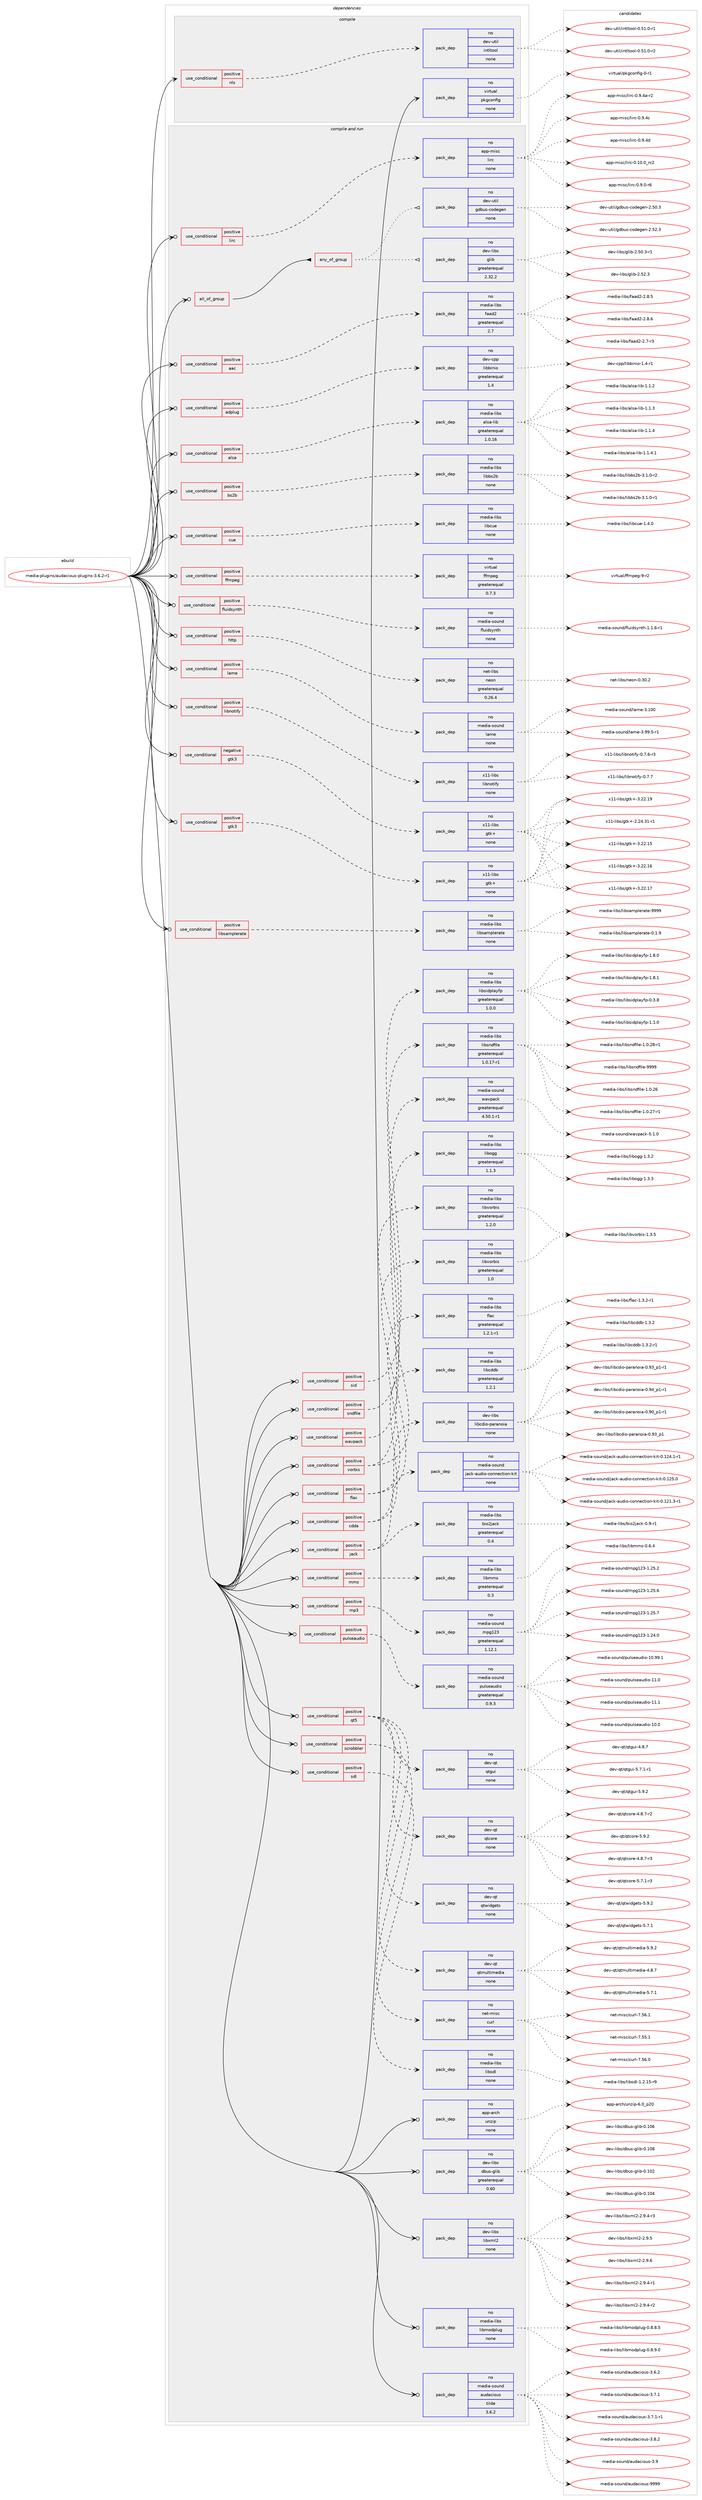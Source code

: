digraph prolog {

# *************
# Graph options
# *************

newrank=true;
concentrate=true;
compound=true;
graph [rankdir=LR,fontname=Helvetica,fontsize=10,ranksep=1.5];#, ranksep=2.5, nodesep=0.2];
edge  [arrowhead=vee];
node  [fontname=Helvetica,fontsize=10];

# **********
# The ebuild
# **********

subgraph cluster_leftcol {
color=gray;
rank=same;
label=<<i>ebuild</i>>;
id [label="media-plugins/audacious-plugins-3.6.2-r1", color=red, width=4, href="../media-plugins/audacious-plugins-3.6.2-r1.svg"];
}

# ****************
# The dependencies
# ****************

subgraph cluster_midcol {
color=gray;
label=<<i>dependencies</i>>;
subgraph cluster_compile {
fillcolor="#eeeeee";
style=filled;
label=<<i>compile</i>>;
subgraph cond91884 {
dependency371705 [label=<<TABLE BORDER="0" CELLBORDER="1" CELLSPACING="0" CELLPADDING="4"><TR><TD ROWSPAN="3" CELLPADDING="10">use_conditional</TD></TR><TR><TD>positive</TD></TR><TR><TD>nls</TD></TR></TABLE>>, shape=none, color=red];
subgraph pack273862 {
dependency371706 [label=<<TABLE BORDER="0" CELLBORDER="1" CELLSPACING="0" CELLPADDING="4" WIDTH="220"><TR><TD ROWSPAN="6" CELLPADDING="30">pack_dep</TD></TR><TR><TD WIDTH="110">no</TD></TR><TR><TD>dev-util</TD></TR><TR><TD>intltool</TD></TR><TR><TD>none</TD></TR><TR><TD></TD></TR></TABLE>>, shape=none, color=blue];
}
dependency371705:e -> dependency371706:w [weight=20,style="dashed",arrowhead="vee"];
}
id:e -> dependency371705:w [weight=20,style="solid",arrowhead="vee"];
subgraph pack273863 {
dependency371707 [label=<<TABLE BORDER="0" CELLBORDER="1" CELLSPACING="0" CELLPADDING="4" WIDTH="220"><TR><TD ROWSPAN="6" CELLPADDING="30">pack_dep</TD></TR><TR><TD WIDTH="110">no</TD></TR><TR><TD>virtual</TD></TR><TR><TD>pkgconfig</TD></TR><TR><TD>none</TD></TR><TR><TD></TD></TR></TABLE>>, shape=none, color=blue];
}
id:e -> dependency371707:w [weight=20,style="solid",arrowhead="vee"];
}
subgraph cluster_compileandrun {
fillcolor="#eeeeee";
style=filled;
label=<<i>compile and run</i>>;
subgraph all151 {
dependency371708 [label=<<TABLE BORDER="0" CELLBORDER="1" CELLSPACING="0" CELLPADDING="4"><TR><TD CELLPADDING="10">all_of_group</TD></TR></TABLE>>, shape=none, color=red];subgraph any5811 {
dependency371709 [label=<<TABLE BORDER="0" CELLBORDER="1" CELLSPACING="0" CELLPADDING="4"><TR><TD CELLPADDING="10">any_of_group</TD></TR></TABLE>>, shape=none, color=red];subgraph pack273864 {
dependency371710 [label=<<TABLE BORDER="0" CELLBORDER="1" CELLSPACING="0" CELLPADDING="4" WIDTH="220"><TR><TD ROWSPAN="6" CELLPADDING="30">pack_dep</TD></TR><TR><TD WIDTH="110">no</TD></TR><TR><TD>dev-libs</TD></TR><TR><TD>glib</TD></TR><TR><TD>greaterequal</TD></TR><TR><TD>2.32.2</TD></TR></TABLE>>, shape=none, color=blue];
}
dependency371709:e -> dependency371710:w [weight=20,style="dotted",arrowhead="oinv"];
subgraph pack273865 {
dependency371711 [label=<<TABLE BORDER="0" CELLBORDER="1" CELLSPACING="0" CELLPADDING="4" WIDTH="220"><TR><TD ROWSPAN="6" CELLPADDING="30">pack_dep</TD></TR><TR><TD WIDTH="110">no</TD></TR><TR><TD>dev-util</TD></TR><TR><TD>gdbus-codegen</TD></TR><TR><TD>none</TD></TR><TR><TD></TD></TR></TABLE>>, shape=none, color=blue];
}
dependency371709:e -> dependency371711:w [weight=20,style="dotted",arrowhead="oinv"];
}
dependency371708:e -> dependency371709:w [weight=20,style="solid",arrowhead="inv"];
}
id:e -> dependency371708:w [weight=20,style="solid",arrowhead="odotvee"];
subgraph cond91885 {
dependency371712 [label=<<TABLE BORDER="0" CELLBORDER="1" CELLSPACING="0" CELLPADDING="4"><TR><TD ROWSPAN="3" CELLPADDING="10">use_conditional</TD></TR><TR><TD>negative</TD></TR><TR><TD>gtk3</TD></TR></TABLE>>, shape=none, color=red];
subgraph pack273866 {
dependency371713 [label=<<TABLE BORDER="0" CELLBORDER="1" CELLSPACING="0" CELLPADDING="4" WIDTH="220"><TR><TD ROWSPAN="6" CELLPADDING="30">pack_dep</TD></TR><TR><TD WIDTH="110">no</TD></TR><TR><TD>x11-libs</TD></TR><TR><TD>gtk+</TD></TR><TR><TD>none</TD></TR><TR><TD></TD></TR></TABLE>>, shape=none, color=blue];
}
dependency371712:e -> dependency371713:w [weight=20,style="dashed",arrowhead="vee"];
}
id:e -> dependency371712:w [weight=20,style="solid",arrowhead="odotvee"];
subgraph cond91886 {
dependency371714 [label=<<TABLE BORDER="0" CELLBORDER="1" CELLSPACING="0" CELLPADDING="4"><TR><TD ROWSPAN="3" CELLPADDING="10">use_conditional</TD></TR><TR><TD>positive</TD></TR><TR><TD>aac</TD></TR></TABLE>>, shape=none, color=red];
subgraph pack273867 {
dependency371715 [label=<<TABLE BORDER="0" CELLBORDER="1" CELLSPACING="0" CELLPADDING="4" WIDTH="220"><TR><TD ROWSPAN="6" CELLPADDING="30">pack_dep</TD></TR><TR><TD WIDTH="110">no</TD></TR><TR><TD>media-libs</TD></TR><TR><TD>faad2</TD></TR><TR><TD>greaterequal</TD></TR><TR><TD>2.7</TD></TR></TABLE>>, shape=none, color=blue];
}
dependency371714:e -> dependency371715:w [weight=20,style="dashed",arrowhead="vee"];
}
id:e -> dependency371714:w [weight=20,style="solid",arrowhead="odotvee"];
subgraph cond91887 {
dependency371716 [label=<<TABLE BORDER="0" CELLBORDER="1" CELLSPACING="0" CELLPADDING="4"><TR><TD ROWSPAN="3" CELLPADDING="10">use_conditional</TD></TR><TR><TD>positive</TD></TR><TR><TD>adplug</TD></TR></TABLE>>, shape=none, color=red];
subgraph pack273868 {
dependency371717 [label=<<TABLE BORDER="0" CELLBORDER="1" CELLSPACING="0" CELLPADDING="4" WIDTH="220"><TR><TD ROWSPAN="6" CELLPADDING="30">pack_dep</TD></TR><TR><TD WIDTH="110">no</TD></TR><TR><TD>dev-cpp</TD></TR><TR><TD>libbinio</TD></TR><TR><TD>greaterequal</TD></TR><TR><TD>1.4</TD></TR></TABLE>>, shape=none, color=blue];
}
dependency371716:e -> dependency371717:w [weight=20,style="dashed",arrowhead="vee"];
}
id:e -> dependency371716:w [weight=20,style="solid",arrowhead="odotvee"];
subgraph cond91888 {
dependency371718 [label=<<TABLE BORDER="0" CELLBORDER="1" CELLSPACING="0" CELLPADDING="4"><TR><TD ROWSPAN="3" CELLPADDING="10">use_conditional</TD></TR><TR><TD>positive</TD></TR><TR><TD>alsa</TD></TR></TABLE>>, shape=none, color=red];
subgraph pack273869 {
dependency371719 [label=<<TABLE BORDER="0" CELLBORDER="1" CELLSPACING="0" CELLPADDING="4" WIDTH="220"><TR><TD ROWSPAN="6" CELLPADDING="30">pack_dep</TD></TR><TR><TD WIDTH="110">no</TD></TR><TR><TD>media-libs</TD></TR><TR><TD>alsa-lib</TD></TR><TR><TD>greaterequal</TD></TR><TR><TD>1.0.16</TD></TR></TABLE>>, shape=none, color=blue];
}
dependency371718:e -> dependency371719:w [weight=20,style="dashed",arrowhead="vee"];
}
id:e -> dependency371718:w [weight=20,style="solid",arrowhead="odotvee"];
subgraph cond91889 {
dependency371720 [label=<<TABLE BORDER="0" CELLBORDER="1" CELLSPACING="0" CELLPADDING="4"><TR><TD ROWSPAN="3" CELLPADDING="10">use_conditional</TD></TR><TR><TD>positive</TD></TR><TR><TD>bs2b</TD></TR></TABLE>>, shape=none, color=red];
subgraph pack273870 {
dependency371721 [label=<<TABLE BORDER="0" CELLBORDER="1" CELLSPACING="0" CELLPADDING="4" WIDTH="220"><TR><TD ROWSPAN="6" CELLPADDING="30">pack_dep</TD></TR><TR><TD WIDTH="110">no</TD></TR><TR><TD>media-libs</TD></TR><TR><TD>libbs2b</TD></TR><TR><TD>none</TD></TR><TR><TD></TD></TR></TABLE>>, shape=none, color=blue];
}
dependency371720:e -> dependency371721:w [weight=20,style="dashed",arrowhead="vee"];
}
id:e -> dependency371720:w [weight=20,style="solid",arrowhead="odotvee"];
subgraph cond91890 {
dependency371722 [label=<<TABLE BORDER="0" CELLBORDER="1" CELLSPACING="0" CELLPADDING="4"><TR><TD ROWSPAN="3" CELLPADDING="10">use_conditional</TD></TR><TR><TD>positive</TD></TR><TR><TD>cdda</TD></TR></TABLE>>, shape=none, color=red];
subgraph pack273871 {
dependency371723 [label=<<TABLE BORDER="0" CELLBORDER="1" CELLSPACING="0" CELLPADDING="4" WIDTH="220"><TR><TD ROWSPAN="6" CELLPADDING="30">pack_dep</TD></TR><TR><TD WIDTH="110">no</TD></TR><TR><TD>media-libs</TD></TR><TR><TD>libcddb</TD></TR><TR><TD>greaterequal</TD></TR><TR><TD>1.2.1</TD></TR></TABLE>>, shape=none, color=blue];
}
dependency371722:e -> dependency371723:w [weight=20,style="dashed",arrowhead="vee"];
subgraph pack273872 {
dependency371724 [label=<<TABLE BORDER="0" CELLBORDER="1" CELLSPACING="0" CELLPADDING="4" WIDTH="220"><TR><TD ROWSPAN="6" CELLPADDING="30">pack_dep</TD></TR><TR><TD WIDTH="110">no</TD></TR><TR><TD>dev-libs</TD></TR><TR><TD>libcdio-paranoia</TD></TR><TR><TD>none</TD></TR><TR><TD></TD></TR></TABLE>>, shape=none, color=blue];
}
dependency371722:e -> dependency371724:w [weight=20,style="dashed",arrowhead="vee"];
}
id:e -> dependency371722:w [weight=20,style="solid",arrowhead="odotvee"];
subgraph cond91891 {
dependency371725 [label=<<TABLE BORDER="0" CELLBORDER="1" CELLSPACING="0" CELLPADDING="4"><TR><TD ROWSPAN="3" CELLPADDING="10">use_conditional</TD></TR><TR><TD>positive</TD></TR><TR><TD>cue</TD></TR></TABLE>>, shape=none, color=red];
subgraph pack273873 {
dependency371726 [label=<<TABLE BORDER="0" CELLBORDER="1" CELLSPACING="0" CELLPADDING="4" WIDTH="220"><TR><TD ROWSPAN="6" CELLPADDING="30">pack_dep</TD></TR><TR><TD WIDTH="110">no</TD></TR><TR><TD>media-libs</TD></TR><TR><TD>libcue</TD></TR><TR><TD>none</TD></TR><TR><TD></TD></TR></TABLE>>, shape=none, color=blue];
}
dependency371725:e -> dependency371726:w [weight=20,style="dashed",arrowhead="vee"];
}
id:e -> dependency371725:w [weight=20,style="solid",arrowhead="odotvee"];
subgraph cond91892 {
dependency371727 [label=<<TABLE BORDER="0" CELLBORDER="1" CELLSPACING="0" CELLPADDING="4"><TR><TD ROWSPAN="3" CELLPADDING="10">use_conditional</TD></TR><TR><TD>positive</TD></TR><TR><TD>ffmpeg</TD></TR></TABLE>>, shape=none, color=red];
subgraph pack273874 {
dependency371728 [label=<<TABLE BORDER="0" CELLBORDER="1" CELLSPACING="0" CELLPADDING="4" WIDTH="220"><TR><TD ROWSPAN="6" CELLPADDING="30">pack_dep</TD></TR><TR><TD WIDTH="110">no</TD></TR><TR><TD>virtual</TD></TR><TR><TD>ffmpeg</TD></TR><TR><TD>greaterequal</TD></TR><TR><TD>0.7.3</TD></TR></TABLE>>, shape=none, color=blue];
}
dependency371727:e -> dependency371728:w [weight=20,style="dashed",arrowhead="vee"];
}
id:e -> dependency371727:w [weight=20,style="solid",arrowhead="odotvee"];
subgraph cond91893 {
dependency371729 [label=<<TABLE BORDER="0" CELLBORDER="1" CELLSPACING="0" CELLPADDING="4"><TR><TD ROWSPAN="3" CELLPADDING="10">use_conditional</TD></TR><TR><TD>positive</TD></TR><TR><TD>flac</TD></TR></TABLE>>, shape=none, color=red];
subgraph pack273875 {
dependency371730 [label=<<TABLE BORDER="0" CELLBORDER="1" CELLSPACING="0" CELLPADDING="4" WIDTH="220"><TR><TD ROWSPAN="6" CELLPADDING="30">pack_dep</TD></TR><TR><TD WIDTH="110">no</TD></TR><TR><TD>media-libs</TD></TR><TR><TD>libvorbis</TD></TR><TR><TD>greaterequal</TD></TR><TR><TD>1.0</TD></TR></TABLE>>, shape=none, color=blue];
}
dependency371729:e -> dependency371730:w [weight=20,style="dashed",arrowhead="vee"];
subgraph pack273876 {
dependency371731 [label=<<TABLE BORDER="0" CELLBORDER="1" CELLSPACING="0" CELLPADDING="4" WIDTH="220"><TR><TD ROWSPAN="6" CELLPADDING="30">pack_dep</TD></TR><TR><TD WIDTH="110">no</TD></TR><TR><TD>media-libs</TD></TR><TR><TD>flac</TD></TR><TR><TD>greaterequal</TD></TR><TR><TD>1.2.1-r1</TD></TR></TABLE>>, shape=none, color=blue];
}
dependency371729:e -> dependency371731:w [weight=20,style="dashed",arrowhead="vee"];
}
id:e -> dependency371729:w [weight=20,style="solid",arrowhead="odotvee"];
subgraph cond91894 {
dependency371732 [label=<<TABLE BORDER="0" CELLBORDER="1" CELLSPACING="0" CELLPADDING="4"><TR><TD ROWSPAN="3" CELLPADDING="10">use_conditional</TD></TR><TR><TD>positive</TD></TR><TR><TD>fluidsynth</TD></TR></TABLE>>, shape=none, color=red];
subgraph pack273877 {
dependency371733 [label=<<TABLE BORDER="0" CELLBORDER="1" CELLSPACING="0" CELLPADDING="4" WIDTH="220"><TR><TD ROWSPAN="6" CELLPADDING="30">pack_dep</TD></TR><TR><TD WIDTH="110">no</TD></TR><TR><TD>media-sound</TD></TR><TR><TD>fluidsynth</TD></TR><TR><TD>none</TD></TR><TR><TD></TD></TR></TABLE>>, shape=none, color=blue];
}
dependency371732:e -> dependency371733:w [weight=20,style="dashed",arrowhead="vee"];
}
id:e -> dependency371732:w [weight=20,style="solid",arrowhead="odotvee"];
subgraph cond91895 {
dependency371734 [label=<<TABLE BORDER="0" CELLBORDER="1" CELLSPACING="0" CELLPADDING="4"><TR><TD ROWSPAN="3" CELLPADDING="10">use_conditional</TD></TR><TR><TD>positive</TD></TR><TR><TD>gtk3</TD></TR></TABLE>>, shape=none, color=red];
subgraph pack273878 {
dependency371735 [label=<<TABLE BORDER="0" CELLBORDER="1" CELLSPACING="0" CELLPADDING="4" WIDTH="220"><TR><TD ROWSPAN="6" CELLPADDING="30">pack_dep</TD></TR><TR><TD WIDTH="110">no</TD></TR><TR><TD>x11-libs</TD></TR><TR><TD>gtk+</TD></TR><TR><TD>none</TD></TR><TR><TD></TD></TR></TABLE>>, shape=none, color=blue];
}
dependency371734:e -> dependency371735:w [weight=20,style="dashed",arrowhead="vee"];
}
id:e -> dependency371734:w [weight=20,style="solid",arrowhead="odotvee"];
subgraph cond91896 {
dependency371736 [label=<<TABLE BORDER="0" CELLBORDER="1" CELLSPACING="0" CELLPADDING="4"><TR><TD ROWSPAN="3" CELLPADDING="10">use_conditional</TD></TR><TR><TD>positive</TD></TR><TR><TD>http</TD></TR></TABLE>>, shape=none, color=red];
subgraph pack273879 {
dependency371737 [label=<<TABLE BORDER="0" CELLBORDER="1" CELLSPACING="0" CELLPADDING="4" WIDTH="220"><TR><TD ROWSPAN="6" CELLPADDING="30">pack_dep</TD></TR><TR><TD WIDTH="110">no</TD></TR><TR><TD>net-libs</TD></TR><TR><TD>neon</TD></TR><TR><TD>greaterequal</TD></TR><TR><TD>0.26.4</TD></TR></TABLE>>, shape=none, color=blue];
}
dependency371736:e -> dependency371737:w [weight=20,style="dashed",arrowhead="vee"];
}
id:e -> dependency371736:w [weight=20,style="solid",arrowhead="odotvee"];
subgraph cond91897 {
dependency371738 [label=<<TABLE BORDER="0" CELLBORDER="1" CELLSPACING="0" CELLPADDING="4"><TR><TD ROWSPAN="3" CELLPADDING="10">use_conditional</TD></TR><TR><TD>positive</TD></TR><TR><TD>jack</TD></TR></TABLE>>, shape=none, color=red];
subgraph pack273880 {
dependency371739 [label=<<TABLE BORDER="0" CELLBORDER="1" CELLSPACING="0" CELLPADDING="4" WIDTH="220"><TR><TD ROWSPAN="6" CELLPADDING="30">pack_dep</TD></TR><TR><TD WIDTH="110">no</TD></TR><TR><TD>media-libs</TD></TR><TR><TD>bio2jack</TD></TR><TR><TD>greaterequal</TD></TR><TR><TD>0.4</TD></TR></TABLE>>, shape=none, color=blue];
}
dependency371738:e -> dependency371739:w [weight=20,style="dashed",arrowhead="vee"];
subgraph pack273881 {
dependency371740 [label=<<TABLE BORDER="0" CELLBORDER="1" CELLSPACING="0" CELLPADDING="4" WIDTH="220"><TR><TD ROWSPAN="6" CELLPADDING="30">pack_dep</TD></TR><TR><TD WIDTH="110">no</TD></TR><TR><TD>media-sound</TD></TR><TR><TD>jack-audio-connection-kit</TD></TR><TR><TD>none</TD></TR><TR><TD></TD></TR></TABLE>>, shape=none, color=blue];
}
dependency371738:e -> dependency371740:w [weight=20,style="dashed",arrowhead="vee"];
}
id:e -> dependency371738:w [weight=20,style="solid",arrowhead="odotvee"];
subgraph cond91898 {
dependency371741 [label=<<TABLE BORDER="0" CELLBORDER="1" CELLSPACING="0" CELLPADDING="4"><TR><TD ROWSPAN="3" CELLPADDING="10">use_conditional</TD></TR><TR><TD>positive</TD></TR><TR><TD>lame</TD></TR></TABLE>>, shape=none, color=red];
subgraph pack273882 {
dependency371742 [label=<<TABLE BORDER="0" CELLBORDER="1" CELLSPACING="0" CELLPADDING="4" WIDTH="220"><TR><TD ROWSPAN="6" CELLPADDING="30">pack_dep</TD></TR><TR><TD WIDTH="110">no</TD></TR><TR><TD>media-sound</TD></TR><TR><TD>lame</TD></TR><TR><TD>none</TD></TR><TR><TD></TD></TR></TABLE>>, shape=none, color=blue];
}
dependency371741:e -> dependency371742:w [weight=20,style="dashed",arrowhead="vee"];
}
id:e -> dependency371741:w [weight=20,style="solid",arrowhead="odotvee"];
subgraph cond91899 {
dependency371743 [label=<<TABLE BORDER="0" CELLBORDER="1" CELLSPACING="0" CELLPADDING="4"><TR><TD ROWSPAN="3" CELLPADDING="10">use_conditional</TD></TR><TR><TD>positive</TD></TR><TR><TD>libnotify</TD></TR></TABLE>>, shape=none, color=red];
subgraph pack273883 {
dependency371744 [label=<<TABLE BORDER="0" CELLBORDER="1" CELLSPACING="0" CELLPADDING="4" WIDTH="220"><TR><TD ROWSPAN="6" CELLPADDING="30">pack_dep</TD></TR><TR><TD WIDTH="110">no</TD></TR><TR><TD>x11-libs</TD></TR><TR><TD>libnotify</TD></TR><TR><TD>none</TD></TR><TR><TD></TD></TR></TABLE>>, shape=none, color=blue];
}
dependency371743:e -> dependency371744:w [weight=20,style="dashed",arrowhead="vee"];
}
id:e -> dependency371743:w [weight=20,style="solid",arrowhead="odotvee"];
subgraph cond91900 {
dependency371745 [label=<<TABLE BORDER="0" CELLBORDER="1" CELLSPACING="0" CELLPADDING="4"><TR><TD ROWSPAN="3" CELLPADDING="10">use_conditional</TD></TR><TR><TD>positive</TD></TR><TR><TD>libsamplerate</TD></TR></TABLE>>, shape=none, color=red];
subgraph pack273884 {
dependency371746 [label=<<TABLE BORDER="0" CELLBORDER="1" CELLSPACING="0" CELLPADDING="4" WIDTH="220"><TR><TD ROWSPAN="6" CELLPADDING="30">pack_dep</TD></TR><TR><TD WIDTH="110">no</TD></TR><TR><TD>media-libs</TD></TR><TR><TD>libsamplerate</TD></TR><TR><TD>none</TD></TR><TR><TD></TD></TR></TABLE>>, shape=none, color=blue];
}
dependency371745:e -> dependency371746:w [weight=20,style="dashed",arrowhead="vee"];
}
id:e -> dependency371745:w [weight=20,style="solid",arrowhead="odotvee"];
subgraph cond91901 {
dependency371747 [label=<<TABLE BORDER="0" CELLBORDER="1" CELLSPACING="0" CELLPADDING="4"><TR><TD ROWSPAN="3" CELLPADDING="10">use_conditional</TD></TR><TR><TD>positive</TD></TR><TR><TD>lirc</TD></TR></TABLE>>, shape=none, color=red];
subgraph pack273885 {
dependency371748 [label=<<TABLE BORDER="0" CELLBORDER="1" CELLSPACING="0" CELLPADDING="4" WIDTH="220"><TR><TD ROWSPAN="6" CELLPADDING="30">pack_dep</TD></TR><TR><TD WIDTH="110">no</TD></TR><TR><TD>app-misc</TD></TR><TR><TD>lirc</TD></TR><TR><TD>none</TD></TR><TR><TD></TD></TR></TABLE>>, shape=none, color=blue];
}
dependency371747:e -> dependency371748:w [weight=20,style="dashed",arrowhead="vee"];
}
id:e -> dependency371747:w [weight=20,style="solid",arrowhead="odotvee"];
subgraph cond91902 {
dependency371749 [label=<<TABLE BORDER="0" CELLBORDER="1" CELLSPACING="0" CELLPADDING="4"><TR><TD ROWSPAN="3" CELLPADDING="10">use_conditional</TD></TR><TR><TD>positive</TD></TR><TR><TD>mms</TD></TR></TABLE>>, shape=none, color=red];
subgraph pack273886 {
dependency371750 [label=<<TABLE BORDER="0" CELLBORDER="1" CELLSPACING="0" CELLPADDING="4" WIDTH="220"><TR><TD ROWSPAN="6" CELLPADDING="30">pack_dep</TD></TR><TR><TD WIDTH="110">no</TD></TR><TR><TD>media-libs</TD></TR><TR><TD>libmms</TD></TR><TR><TD>greaterequal</TD></TR><TR><TD>0.3</TD></TR></TABLE>>, shape=none, color=blue];
}
dependency371749:e -> dependency371750:w [weight=20,style="dashed",arrowhead="vee"];
}
id:e -> dependency371749:w [weight=20,style="solid",arrowhead="odotvee"];
subgraph cond91903 {
dependency371751 [label=<<TABLE BORDER="0" CELLBORDER="1" CELLSPACING="0" CELLPADDING="4"><TR><TD ROWSPAN="3" CELLPADDING="10">use_conditional</TD></TR><TR><TD>positive</TD></TR><TR><TD>mp3</TD></TR></TABLE>>, shape=none, color=red];
subgraph pack273887 {
dependency371752 [label=<<TABLE BORDER="0" CELLBORDER="1" CELLSPACING="0" CELLPADDING="4" WIDTH="220"><TR><TD ROWSPAN="6" CELLPADDING="30">pack_dep</TD></TR><TR><TD WIDTH="110">no</TD></TR><TR><TD>media-sound</TD></TR><TR><TD>mpg123</TD></TR><TR><TD>greaterequal</TD></TR><TR><TD>1.12.1</TD></TR></TABLE>>, shape=none, color=blue];
}
dependency371751:e -> dependency371752:w [weight=20,style="dashed",arrowhead="vee"];
}
id:e -> dependency371751:w [weight=20,style="solid",arrowhead="odotvee"];
subgraph cond91904 {
dependency371753 [label=<<TABLE BORDER="0" CELLBORDER="1" CELLSPACING="0" CELLPADDING="4"><TR><TD ROWSPAN="3" CELLPADDING="10">use_conditional</TD></TR><TR><TD>positive</TD></TR><TR><TD>pulseaudio</TD></TR></TABLE>>, shape=none, color=red];
subgraph pack273888 {
dependency371754 [label=<<TABLE BORDER="0" CELLBORDER="1" CELLSPACING="0" CELLPADDING="4" WIDTH="220"><TR><TD ROWSPAN="6" CELLPADDING="30">pack_dep</TD></TR><TR><TD WIDTH="110">no</TD></TR><TR><TD>media-sound</TD></TR><TR><TD>pulseaudio</TD></TR><TR><TD>greaterequal</TD></TR><TR><TD>0.9.3</TD></TR></TABLE>>, shape=none, color=blue];
}
dependency371753:e -> dependency371754:w [weight=20,style="dashed",arrowhead="vee"];
}
id:e -> dependency371753:w [weight=20,style="solid",arrowhead="odotvee"];
subgraph cond91905 {
dependency371755 [label=<<TABLE BORDER="0" CELLBORDER="1" CELLSPACING="0" CELLPADDING="4"><TR><TD ROWSPAN="3" CELLPADDING="10">use_conditional</TD></TR><TR><TD>positive</TD></TR><TR><TD>qt5</TD></TR></TABLE>>, shape=none, color=red];
subgraph pack273889 {
dependency371756 [label=<<TABLE BORDER="0" CELLBORDER="1" CELLSPACING="0" CELLPADDING="4" WIDTH="220"><TR><TD ROWSPAN="6" CELLPADDING="30">pack_dep</TD></TR><TR><TD WIDTH="110">no</TD></TR><TR><TD>dev-qt</TD></TR><TR><TD>qtcore</TD></TR><TR><TD>none</TD></TR><TR><TD></TD></TR></TABLE>>, shape=none, color=blue];
}
dependency371755:e -> dependency371756:w [weight=20,style="dashed",arrowhead="vee"];
subgraph pack273890 {
dependency371757 [label=<<TABLE BORDER="0" CELLBORDER="1" CELLSPACING="0" CELLPADDING="4" WIDTH="220"><TR><TD ROWSPAN="6" CELLPADDING="30">pack_dep</TD></TR><TR><TD WIDTH="110">no</TD></TR><TR><TD>dev-qt</TD></TR><TR><TD>qtgui</TD></TR><TR><TD>none</TD></TR><TR><TD></TD></TR></TABLE>>, shape=none, color=blue];
}
dependency371755:e -> dependency371757:w [weight=20,style="dashed",arrowhead="vee"];
subgraph pack273891 {
dependency371758 [label=<<TABLE BORDER="0" CELLBORDER="1" CELLSPACING="0" CELLPADDING="4" WIDTH="220"><TR><TD ROWSPAN="6" CELLPADDING="30">pack_dep</TD></TR><TR><TD WIDTH="110">no</TD></TR><TR><TD>dev-qt</TD></TR><TR><TD>qtmultimedia</TD></TR><TR><TD>none</TD></TR><TR><TD></TD></TR></TABLE>>, shape=none, color=blue];
}
dependency371755:e -> dependency371758:w [weight=20,style="dashed",arrowhead="vee"];
subgraph pack273892 {
dependency371759 [label=<<TABLE BORDER="0" CELLBORDER="1" CELLSPACING="0" CELLPADDING="4" WIDTH="220"><TR><TD ROWSPAN="6" CELLPADDING="30">pack_dep</TD></TR><TR><TD WIDTH="110">no</TD></TR><TR><TD>dev-qt</TD></TR><TR><TD>qtwidgets</TD></TR><TR><TD>none</TD></TR><TR><TD></TD></TR></TABLE>>, shape=none, color=blue];
}
dependency371755:e -> dependency371759:w [weight=20,style="dashed",arrowhead="vee"];
}
id:e -> dependency371755:w [weight=20,style="solid",arrowhead="odotvee"];
subgraph cond91906 {
dependency371760 [label=<<TABLE BORDER="0" CELLBORDER="1" CELLSPACING="0" CELLPADDING="4"><TR><TD ROWSPAN="3" CELLPADDING="10">use_conditional</TD></TR><TR><TD>positive</TD></TR><TR><TD>scrobbler</TD></TR></TABLE>>, shape=none, color=red];
subgraph pack273893 {
dependency371761 [label=<<TABLE BORDER="0" CELLBORDER="1" CELLSPACING="0" CELLPADDING="4" WIDTH="220"><TR><TD ROWSPAN="6" CELLPADDING="30">pack_dep</TD></TR><TR><TD WIDTH="110">no</TD></TR><TR><TD>net-misc</TD></TR><TR><TD>curl</TD></TR><TR><TD>none</TD></TR><TR><TD></TD></TR></TABLE>>, shape=none, color=blue];
}
dependency371760:e -> dependency371761:w [weight=20,style="dashed",arrowhead="vee"];
}
id:e -> dependency371760:w [weight=20,style="solid",arrowhead="odotvee"];
subgraph cond91907 {
dependency371762 [label=<<TABLE BORDER="0" CELLBORDER="1" CELLSPACING="0" CELLPADDING="4"><TR><TD ROWSPAN="3" CELLPADDING="10">use_conditional</TD></TR><TR><TD>positive</TD></TR><TR><TD>sdl</TD></TR></TABLE>>, shape=none, color=red];
subgraph pack273894 {
dependency371763 [label=<<TABLE BORDER="0" CELLBORDER="1" CELLSPACING="0" CELLPADDING="4" WIDTH="220"><TR><TD ROWSPAN="6" CELLPADDING="30">pack_dep</TD></TR><TR><TD WIDTH="110">no</TD></TR><TR><TD>media-libs</TD></TR><TR><TD>libsdl</TD></TR><TR><TD>none</TD></TR><TR><TD></TD></TR></TABLE>>, shape=none, color=blue];
}
dependency371762:e -> dependency371763:w [weight=20,style="dashed",arrowhead="vee"];
}
id:e -> dependency371762:w [weight=20,style="solid",arrowhead="odotvee"];
subgraph cond91908 {
dependency371764 [label=<<TABLE BORDER="0" CELLBORDER="1" CELLSPACING="0" CELLPADDING="4"><TR><TD ROWSPAN="3" CELLPADDING="10">use_conditional</TD></TR><TR><TD>positive</TD></TR><TR><TD>sid</TD></TR></TABLE>>, shape=none, color=red];
subgraph pack273895 {
dependency371765 [label=<<TABLE BORDER="0" CELLBORDER="1" CELLSPACING="0" CELLPADDING="4" WIDTH="220"><TR><TD ROWSPAN="6" CELLPADDING="30">pack_dep</TD></TR><TR><TD WIDTH="110">no</TD></TR><TR><TD>media-libs</TD></TR><TR><TD>libsidplayfp</TD></TR><TR><TD>greaterequal</TD></TR><TR><TD>1.0.0</TD></TR></TABLE>>, shape=none, color=blue];
}
dependency371764:e -> dependency371765:w [weight=20,style="dashed",arrowhead="vee"];
}
id:e -> dependency371764:w [weight=20,style="solid",arrowhead="odotvee"];
subgraph cond91909 {
dependency371766 [label=<<TABLE BORDER="0" CELLBORDER="1" CELLSPACING="0" CELLPADDING="4"><TR><TD ROWSPAN="3" CELLPADDING="10">use_conditional</TD></TR><TR><TD>positive</TD></TR><TR><TD>sndfile</TD></TR></TABLE>>, shape=none, color=red];
subgraph pack273896 {
dependency371767 [label=<<TABLE BORDER="0" CELLBORDER="1" CELLSPACING="0" CELLPADDING="4" WIDTH="220"><TR><TD ROWSPAN="6" CELLPADDING="30">pack_dep</TD></TR><TR><TD WIDTH="110">no</TD></TR><TR><TD>media-libs</TD></TR><TR><TD>libsndfile</TD></TR><TR><TD>greaterequal</TD></TR><TR><TD>1.0.17-r1</TD></TR></TABLE>>, shape=none, color=blue];
}
dependency371766:e -> dependency371767:w [weight=20,style="dashed",arrowhead="vee"];
}
id:e -> dependency371766:w [weight=20,style="solid",arrowhead="odotvee"];
subgraph cond91910 {
dependency371768 [label=<<TABLE BORDER="0" CELLBORDER="1" CELLSPACING="0" CELLPADDING="4"><TR><TD ROWSPAN="3" CELLPADDING="10">use_conditional</TD></TR><TR><TD>positive</TD></TR><TR><TD>vorbis</TD></TR></TABLE>>, shape=none, color=red];
subgraph pack273897 {
dependency371769 [label=<<TABLE BORDER="0" CELLBORDER="1" CELLSPACING="0" CELLPADDING="4" WIDTH="220"><TR><TD ROWSPAN="6" CELLPADDING="30">pack_dep</TD></TR><TR><TD WIDTH="110">no</TD></TR><TR><TD>media-libs</TD></TR><TR><TD>libvorbis</TD></TR><TR><TD>greaterequal</TD></TR><TR><TD>1.2.0</TD></TR></TABLE>>, shape=none, color=blue];
}
dependency371768:e -> dependency371769:w [weight=20,style="dashed",arrowhead="vee"];
subgraph pack273898 {
dependency371770 [label=<<TABLE BORDER="0" CELLBORDER="1" CELLSPACING="0" CELLPADDING="4" WIDTH="220"><TR><TD ROWSPAN="6" CELLPADDING="30">pack_dep</TD></TR><TR><TD WIDTH="110">no</TD></TR><TR><TD>media-libs</TD></TR><TR><TD>libogg</TD></TR><TR><TD>greaterequal</TD></TR><TR><TD>1.1.3</TD></TR></TABLE>>, shape=none, color=blue];
}
dependency371768:e -> dependency371770:w [weight=20,style="dashed",arrowhead="vee"];
}
id:e -> dependency371768:w [weight=20,style="solid",arrowhead="odotvee"];
subgraph cond91911 {
dependency371771 [label=<<TABLE BORDER="0" CELLBORDER="1" CELLSPACING="0" CELLPADDING="4"><TR><TD ROWSPAN="3" CELLPADDING="10">use_conditional</TD></TR><TR><TD>positive</TD></TR><TR><TD>wavpack</TD></TR></TABLE>>, shape=none, color=red];
subgraph pack273899 {
dependency371772 [label=<<TABLE BORDER="0" CELLBORDER="1" CELLSPACING="0" CELLPADDING="4" WIDTH="220"><TR><TD ROWSPAN="6" CELLPADDING="30">pack_dep</TD></TR><TR><TD WIDTH="110">no</TD></TR><TR><TD>media-sound</TD></TR><TR><TD>wavpack</TD></TR><TR><TD>greaterequal</TD></TR><TR><TD>4.50.1-r1</TD></TR></TABLE>>, shape=none, color=blue];
}
dependency371771:e -> dependency371772:w [weight=20,style="dashed",arrowhead="vee"];
}
id:e -> dependency371771:w [weight=20,style="solid",arrowhead="odotvee"];
subgraph pack273900 {
dependency371773 [label=<<TABLE BORDER="0" CELLBORDER="1" CELLSPACING="0" CELLPADDING="4" WIDTH="220"><TR><TD ROWSPAN="6" CELLPADDING="30">pack_dep</TD></TR><TR><TD WIDTH="110">no</TD></TR><TR><TD>app-arch</TD></TR><TR><TD>unzip</TD></TR><TR><TD>none</TD></TR><TR><TD></TD></TR></TABLE>>, shape=none, color=blue];
}
id:e -> dependency371773:w [weight=20,style="solid",arrowhead="odotvee"];
subgraph pack273901 {
dependency371774 [label=<<TABLE BORDER="0" CELLBORDER="1" CELLSPACING="0" CELLPADDING="4" WIDTH="220"><TR><TD ROWSPAN="6" CELLPADDING="30">pack_dep</TD></TR><TR><TD WIDTH="110">no</TD></TR><TR><TD>dev-libs</TD></TR><TR><TD>dbus-glib</TD></TR><TR><TD>greaterequal</TD></TR><TR><TD>0.60</TD></TR></TABLE>>, shape=none, color=blue];
}
id:e -> dependency371774:w [weight=20,style="solid",arrowhead="odotvee"];
subgraph pack273902 {
dependency371775 [label=<<TABLE BORDER="0" CELLBORDER="1" CELLSPACING="0" CELLPADDING="4" WIDTH="220"><TR><TD ROWSPAN="6" CELLPADDING="30">pack_dep</TD></TR><TR><TD WIDTH="110">no</TD></TR><TR><TD>dev-libs</TD></TR><TR><TD>libxml2</TD></TR><TR><TD>none</TD></TR><TR><TD></TD></TR></TABLE>>, shape=none, color=blue];
}
id:e -> dependency371775:w [weight=20,style="solid",arrowhead="odotvee"];
subgraph pack273903 {
dependency371776 [label=<<TABLE BORDER="0" CELLBORDER="1" CELLSPACING="0" CELLPADDING="4" WIDTH="220"><TR><TD ROWSPAN="6" CELLPADDING="30">pack_dep</TD></TR><TR><TD WIDTH="110">no</TD></TR><TR><TD>media-libs</TD></TR><TR><TD>libmodplug</TD></TR><TR><TD>none</TD></TR><TR><TD></TD></TR></TABLE>>, shape=none, color=blue];
}
id:e -> dependency371776:w [weight=20,style="solid",arrowhead="odotvee"];
subgraph pack273904 {
dependency371777 [label=<<TABLE BORDER="0" CELLBORDER="1" CELLSPACING="0" CELLPADDING="4" WIDTH="220"><TR><TD ROWSPAN="6" CELLPADDING="30">pack_dep</TD></TR><TR><TD WIDTH="110">no</TD></TR><TR><TD>media-sound</TD></TR><TR><TD>audacious</TD></TR><TR><TD>tilde</TD></TR><TR><TD>3.6.2</TD></TR></TABLE>>, shape=none, color=blue];
}
id:e -> dependency371777:w [weight=20,style="solid",arrowhead="odotvee"];
}
subgraph cluster_run {
fillcolor="#eeeeee";
style=filled;
label=<<i>run</i>>;
}
}

# **************
# The candidates
# **************

subgraph cluster_choices {
rank=same;
color=gray;
label=<<i>candidates</i>>;

subgraph choice273862 {
color=black;
nodesep=1;
choice1001011184511711610510847105110116108116111111108454846534946484511449 [label="dev-util/intltool-0.51.0-r1", color=red, width=4,href="../dev-util/intltool-0.51.0-r1.svg"];
choice1001011184511711610510847105110116108116111111108454846534946484511450 [label="dev-util/intltool-0.51.0-r2", color=red, width=4,href="../dev-util/intltool-0.51.0-r2.svg"];
dependency371706:e -> choice1001011184511711610510847105110116108116111111108454846534946484511449:w [style=dotted,weight="100"];
dependency371706:e -> choice1001011184511711610510847105110116108116111111108454846534946484511450:w [style=dotted,weight="100"];
}
subgraph choice273863 {
color=black;
nodesep=1;
choice11810511411611797108471121071039911111010210510345484511449 [label="virtual/pkgconfig-0-r1", color=red, width=4,href="../virtual/pkgconfig-0-r1.svg"];
dependency371707:e -> choice11810511411611797108471121071039911111010210510345484511449:w [style=dotted,weight="100"];
}
subgraph choice273864 {
color=black;
nodesep=1;
choice10010111845108105981154710310810598455046534846514511449 [label="dev-libs/glib-2.50.3-r1", color=red, width=4,href="../dev-libs/glib-2.50.3-r1.svg"];
choice1001011184510810598115471031081059845504653504651 [label="dev-libs/glib-2.52.3", color=red, width=4,href="../dev-libs/glib-2.52.3.svg"];
dependency371710:e -> choice10010111845108105981154710310810598455046534846514511449:w [style=dotted,weight="100"];
dependency371710:e -> choice1001011184510810598115471031081059845504653504651:w [style=dotted,weight="100"];
}
subgraph choice273865 {
color=black;
nodesep=1;
choice100101118451171161051084710310098117115459911110010110310111045504653484651 [label="dev-util/gdbus-codegen-2.50.3", color=red, width=4,href="../dev-util/gdbus-codegen-2.50.3.svg"];
choice100101118451171161051084710310098117115459911110010110310111045504653504651 [label="dev-util/gdbus-codegen-2.52.3", color=red, width=4,href="../dev-util/gdbus-codegen-2.52.3.svg"];
dependency371711:e -> choice100101118451171161051084710310098117115459911110010110310111045504653484651:w [style=dotted,weight="100"];
dependency371711:e -> choice100101118451171161051084710310098117115459911110010110310111045504653504651:w [style=dotted,weight="100"];
}
subgraph choice273866 {
color=black;
nodesep=1;
choice12049494510810598115471031161074345504650524651494511449 [label="x11-libs/gtk+-2.24.31-r1", color=red, width=4,href="../x11-libs/gtk+-2.24.31-r1.svg"];
choice1204949451081059811547103116107434551465050464953 [label="x11-libs/gtk+-3.22.15", color=red, width=4,href="../x11-libs/gtk+-3.22.15.svg"];
choice1204949451081059811547103116107434551465050464954 [label="x11-libs/gtk+-3.22.16", color=red, width=4,href="../x11-libs/gtk+-3.22.16.svg"];
choice1204949451081059811547103116107434551465050464955 [label="x11-libs/gtk+-3.22.17", color=red, width=4,href="../x11-libs/gtk+-3.22.17.svg"];
choice1204949451081059811547103116107434551465050464957 [label="x11-libs/gtk+-3.22.19", color=red, width=4,href="../x11-libs/gtk+-3.22.19.svg"];
dependency371713:e -> choice12049494510810598115471031161074345504650524651494511449:w [style=dotted,weight="100"];
dependency371713:e -> choice1204949451081059811547103116107434551465050464953:w [style=dotted,weight="100"];
dependency371713:e -> choice1204949451081059811547103116107434551465050464954:w [style=dotted,weight="100"];
dependency371713:e -> choice1204949451081059811547103116107434551465050464955:w [style=dotted,weight="100"];
dependency371713:e -> choice1204949451081059811547103116107434551465050464957:w [style=dotted,weight="100"];
}
subgraph choice273867 {
color=black;
nodesep=1;
choice10910110010597451081059811547102979710050455046554511451 [label="media-libs/faad2-2.7-r3", color=red, width=4,href="../media-libs/faad2-2.7-r3.svg"];
choice10910110010597451081059811547102979710050455046564653 [label="media-libs/faad2-2.8.5", color=red, width=4,href="../media-libs/faad2-2.8.5.svg"];
choice10910110010597451081059811547102979710050455046564654 [label="media-libs/faad2-2.8.6", color=red, width=4,href="../media-libs/faad2-2.8.6.svg"];
dependency371715:e -> choice10910110010597451081059811547102979710050455046554511451:w [style=dotted,weight="100"];
dependency371715:e -> choice10910110010597451081059811547102979710050455046564653:w [style=dotted,weight="100"];
dependency371715:e -> choice10910110010597451081059811547102979710050455046564654:w [style=dotted,weight="100"];
}
subgraph choice273868 {
color=black;
nodesep=1;
choice1001011184599112112471081059898105110105111454946524511449 [label="dev-cpp/libbinio-1.4-r1", color=red, width=4,href="../dev-cpp/libbinio-1.4-r1.svg"];
dependency371717:e -> choice1001011184599112112471081059898105110105111454946524511449:w [style=dotted,weight="100"];
}
subgraph choice273869 {
color=black;
nodesep=1;
choice1091011001059745108105981154797108115974510810598454946494650 [label="media-libs/alsa-lib-1.1.2", color=red, width=4,href="../media-libs/alsa-lib-1.1.2.svg"];
choice1091011001059745108105981154797108115974510810598454946494651 [label="media-libs/alsa-lib-1.1.3", color=red, width=4,href="../media-libs/alsa-lib-1.1.3.svg"];
choice1091011001059745108105981154797108115974510810598454946494652 [label="media-libs/alsa-lib-1.1.4", color=red, width=4,href="../media-libs/alsa-lib-1.1.4.svg"];
choice10910110010597451081059811547971081159745108105984549464946524649 [label="media-libs/alsa-lib-1.1.4.1", color=red, width=4,href="../media-libs/alsa-lib-1.1.4.1.svg"];
dependency371719:e -> choice1091011001059745108105981154797108115974510810598454946494650:w [style=dotted,weight="100"];
dependency371719:e -> choice1091011001059745108105981154797108115974510810598454946494651:w [style=dotted,weight="100"];
dependency371719:e -> choice1091011001059745108105981154797108115974510810598454946494652:w [style=dotted,weight="100"];
dependency371719:e -> choice10910110010597451081059811547971081159745108105984549464946524649:w [style=dotted,weight="100"];
}
subgraph choice273870 {
color=black;
nodesep=1;
choice10910110010597451081059811547108105989811550984551464946484511449 [label="media-libs/libbs2b-3.1.0-r1", color=red, width=4,href="../media-libs/libbs2b-3.1.0-r1.svg"];
choice10910110010597451081059811547108105989811550984551464946484511450 [label="media-libs/libbs2b-3.1.0-r2", color=red, width=4,href="../media-libs/libbs2b-3.1.0-r2.svg"];
dependency371721:e -> choice10910110010597451081059811547108105989811550984551464946484511449:w [style=dotted,weight="100"];
dependency371721:e -> choice10910110010597451081059811547108105989811550984551464946484511450:w [style=dotted,weight="100"];
}
subgraph choice273871 {
color=black;
nodesep=1;
choice10910110010597451081059811547108105989910010098454946514650 [label="media-libs/libcddb-1.3.2", color=red, width=4,href="../media-libs/libcddb-1.3.2.svg"];
choice109101100105974510810598115471081059899100100984549465146504511449 [label="media-libs/libcddb-1.3.2-r1", color=red, width=4,href="../media-libs/libcddb-1.3.2-r1.svg"];
dependency371723:e -> choice10910110010597451081059811547108105989910010098454946514650:w [style=dotted,weight="100"];
dependency371723:e -> choice109101100105974510810598115471081059899100100984549465146504511449:w [style=dotted,weight="100"];
}
subgraph choice273872 {
color=black;
nodesep=1;
choice100101118451081059811547108105989910010511145112971149711011110597454846574895112494511449 [label="dev-libs/libcdio-paranoia-0.90_p1-r1", color=red, width=4,href="../dev-libs/libcdio-paranoia-0.90_p1-r1.svg"];
choice10010111845108105981154710810598991001051114511297114971101111059745484657519511249 [label="dev-libs/libcdio-paranoia-0.93_p1", color=red, width=4,href="../dev-libs/libcdio-paranoia-0.93_p1.svg"];
choice100101118451081059811547108105989910010511145112971149711011110597454846575195112494511449 [label="dev-libs/libcdio-paranoia-0.93_p1-r1", color=red, width=4,href="../dev-libs/libcdio-paranoia-0.93_p1-r1.svg"];
choice100101118451081059811547108105989910010511145112971149711011110597454846575295112494511449 [label="dev-libs/libcdio-paranoia-0.94_p1-r1", color=red, width=4,href="../dev-libs/libcdio-paranoia-0.94_p1-r1.svg"];
dependency371724:e -> choice100101118451081059811547108105989910010511145112971149711011110597454846574895112494511449:w [style=dotted,weight="100"];
dependency371724:e -> choice10010111845108105981154710810598991001051114511297114971101111059745484657519511249:w [style=dotted,weight="100"];
dependency371724:e -> choice100101118451081059811547108105989910010511145112971149711011110597454846575195112494511449:w [style=dotted,weight="100"];
dependency371724:e -> choice100101118451081059811547108105989910010511145112971149711011110597454846575295112494511449:w [style=dotted,weight="100"];
}
subgraph choice273873 {
color=black;
nodesep=1;
choice109101100105974510810598115471081059899117101454946524648 [label="media-libs/libcue-1.4.0", color=red, width=4,href="../media-libs/libcue-1.4.0.svg"];
dependency371726:e -> choice109101100105974510810598115471081059899117101454946524648:w [style=dotted,weight="100"];
}
subgraph choice273874 {
color=black;
nodesep=1;
choice118105114116117971084710210210911210110345574511450 [label="virtual/ffmpeg-9-r2", color=red, width=4,href="../virtual/ffmpeg-9-r2.svg"];
dependency371728:e -> choice118105114116117971084710210210911210110345574511450:w [style=dotted,weight="100"];
}
subgraph choice273875 {
color=black;
nodesep=1;
choice109101100105974510810598115471081059811811111498105115454946514653 [label="media-libs/libvorbis-1.3.5", color=red, width=4,href="../media-libs/libvorbis-1.3.5.svg"];
dependency371730:e -> choice109101100105974510810598115471081059811811111498105115454946514653:w [style=dotted,weight="100"];
}
subgraph choice273876 {
color=black;
nodesep=1;
choice1091011001059745108105981154710210897994549465146504511449 [label="media-libs/flac-1.3.2-r1", color=red, width=4,href="../media-libs/flac-1.3.2-r1.svg"];
dependency371731:e -> choice1091011001059745108105981154710210897994549465146504511449:w [style=dotted,weight="100"];
}
subgraph choice273877 {
color=black;
nodesep=1;
choice1091011001059745115111117110100471021081171051001151211101161044549464946544511449 [label="media-sound/fluidsynth-1.1.6-r1", color=red, width=4,href="../media-sound/fluidsynth-1.1.6-r1.svg"];
dependency371733:e -> choice1091011001059745115111117110100471021081171051001151211101161044549464946544511449:w [style=dotted,weight="100"];
}
subgraph choice273878 {
color=black;
nodesep=1;
choice12049494510810598115471031161074345504650524651494511449 [label="x11-libs/gtk+-2.24.31-r1", color=red, width=4,href="../x11-libs/gtk+-2.24.31-r1.svg"];
choice1204949451081059811547103116107434551465050464953 [label="x11-libs/gtk+-3.22.15", color=red, width=4,href="../x11-libs/gtk+-3.22.15.svg"];
choice1204949451081059811547103116107434551465050464954 [label="x11-libs/gtk+-3.22.16", color=red, width=4,href="../x11-libs/gtk+-3.22.16.svg"];
choice1204949451081059811547103116107434551465050464955 [label="x11-libs/gtk+-3.22.17", color=red, width=4,href="../x11-libs/gtk+-3.22.17.svg"];
choice1204949451081059811547103116107434551465050464957 [label="x11-libs/gtk+-3.22.19", color=red, width=4,href="../x11-libs/gtk+-3.22.19.svg"];
dependency371735:e -> choice12049494510810598115471031161074345504650524651494511449:w [style=dotted,weight="100"];
dependency371735:e -> choice1204949451081059811547103116107434551465050464953:w [style=dotted,weight="100"];
dependency371735:e -> choice1204949451081059811547103116107434551465050464954:w [style=dotted,weight="100"];
dependency371735:e -> choice1204949451081059811547103116107434551465050464955:w [style=dotted,weight="100"];
dependency371735:e -> choice1204949451081059811547103116107434551465050464957:w [style=dotted,weight="100"];
}
subgraph choice273879 {
color=black;
nodesep=1;
choice11010111645108105981154711010111111045484651484650 [label="net-libs/neon-0.30.2", color=red, width=4,href="../net-libs/neon-0.30.2.svg"];
dependency371737:e -> choice11010111645108105981154711010111111045484651484650:w [style=dotted,weight="100"];
}
subgraph choice273880 {
color=black;
nodesep=1;
choice1091011001059745108105981154798105111501069799107454846574511449 [label="media-libs/bio2jack-0.9-r1", color=red, width=4,href="../media-libs/bio2jack-0.9-r1.svg"];
dependency371739:e -> choice1091011001059745108105981154798105111501069799107454846574511449:w [style=dotted,weight="100"];
}
subgraph choice273881 {
color=black;
nodesep=1;
choice109101100105974511511111711010047106979910745971171001051114599111110110101991161051111104510710511645484649504946514511449 [label="media-sound/jack-audio-connection-kit-0.121.3-r1", color=red, width=4,href="../media-sound/jack-audio-connection-kit-0.121.3-r1.svg"];
choice109101100105974511511111711010047106979910745971171001051114599111110110101991161051111104510710511645484649505246494511449 [label="media-sound/jack-audio-connection-kit-0.124.1-r1", color=red, width=4,href="../media-sound/jack-audio-connection-kit-0.124.1-r1.svg"];
choice10910110010597451151111171101004710697991074597117100105111459911111011010199116105111110451071051164548464950534648 [label="media-sound/jack-audio-connection-kit-0.125.0", color=red, width=4,href="../media-sound/jack-audio-connection-kit-0.125.0.svg"];
dependency371740:e -> choice109101100105974511511111711010047106979910745971171001051114599111110110101991161051111104510710511645484649504946514511449:w [style=dotted,weight="100"];
dependency371740:e -> choice109101100105974511511111711010047106979910745971171001051114599111110110101991161051111104510710511645484649505246494511449:w [style=dotted,weight="100"];
dependency371740:e -> choice10910110010597451151111171101004710697991074597117100105111459911111011010199116105111110451071051164548464950534648:w [style=dotted,weight="100"];
}
subgraph choice273882 {
color=black;
nodesep=1;
choice10910110010597451151111171101004710897109101455146494848 [label="media-sound/lame-3.100", color=red, width=4,href="../media-sound/lame-3.100.svg"];
choice10910110010597451151111171101004710897109101455146575746534511449 [label="media-sound/lame-3.99.5-r1", color=red, width=4,href="../media-sound/lame-3.99.5-r1.svg"];
dependency371742:e -> choice10910110010597451151111171101004710897109101455146494848:w [style=dotted,weight="100"];
dependency371742:e -> choice10910110010597451151111171101004710897109101455146575746534511449:w [style=dotted,weight="100"];
}
subgraph choice273883 {
color=black;
nodesep=1;
choice1204949451081059811547108105981101111161051021214548465546544511451 [label="x11-libs/libnotify-0.7.6-r3", color=red, width=4,href="../x11-libs/libnotify-0.7.6-r3.svg"];
choice120494945108105981154710810598110111116105102121454846554655 [label="x11-libs/libnotify-0.7.7", color=red, width=4,href="../x11-libs/libnotify-0.7.7.svg"];
dependency371744:e -> choice1204949451081059811547108105981101111161051021214548465546544511451:w [style=dotted,weight="100"];
dependency371744:e -> choice120494945108105981154710810598110111116105102121454846554655:w [style=dotted,weight="100"];
}
subgraph choice273884 {
color=black;
nodesep=1;
choice10910110010597451081059811547108105981159710911210810111497116101454846494657 [label="media-libs/libsamplerate-0.1.9", color=red, width=4,href="../media-libs/libsamplerate-0.1.9.svg"];
choice109101100105974510810598115471081059811597109112108101114971161014557575757 [label="media-libs/libsamplerate-9999", color=red, width=4,href="../media-libs/libsamplerate-9999.svg"];
dependency371746:e -> choice10910110010597451081059811547108105981159710911210810111497116101454846494657:w [style=dotted,weight="100"];
dependency371746:e -> choice109101100105974510810598115471081059811597109112108101114971161014557575757:w [style=dotted,weight="100"];
}
subgraph choice273885 {
color=black;
nodesep=1;
choice971121124510910511599471081051149945484649484648951149950 [label="app-misc/lirc-0.10.0_rc2", color=red, width=4,href="../app-misc/lirc-0.10.0_rc2.svg"];
choice97112112451091051159947108105114994548465746484511454 [label="app-misc/lirc-0.9.0-r6", color=red, width=4,href="../app-misc/lirc-0.9.0-r6.svg"];
choice9711211245109105115994710810511499454846574652974511450 [label="app-misc/lirc-0.9.4a-r2", color=red, width=4,href="../app-misc/lirc-0.9.4a-r2.svg"];
choice971121124510910511599471081051149945484657465299 [label="app-misc/lirc-0.9.4c", color=red, width=4,href="../app-misc/lirc-0.9.4c.svg"];
choice9711211245109105115994710810511499454846574652100 [label="app-misc/lirc-0.9.4d", color=red, width=4,href="../app-misc/lirc-0.9.4d.svg"];
dependency371748:e -> choice971121124510910511599471081051149945484649484648951149950:w [style=dotted,weight="100"];
dependency371748:e -> choice97112112451091051159947108105114994548465746484511454:w [style=dotted,weight="100"];
dependency371748:e -> choice9711211245109105115994710810511499454846574652974511450:w [style=dotted,weight="100"];
dependency371748:e -> choice971121124510910511599471081051149945484657465299:w [style=dotted,weight="100"];
dependency371748:e -> choice9711211245109105115994710810511499454846574652100:w [style=dotted,weight="100"];
}
subgraph choice273886 {
color=black;
nodesep=1;
choice1091011001059745108105981154710810598109109115454846544652 [label="media-libs/libmms-0.6.4", color=red, width=4,href="../media-libs/libmms-0.6.4.svg"];
dependency371750:e -> choice1091011001059745108105981154710810598109109115454846544652:w [style=dotted,weight="100"];
}
subgraph choice273887 {
color=black;
nodesep=1;
choice10910110010597451151111171101004710911210349505145494650524648 [label="media-sound/mpg123-1.24.0", color=red, width=4,href="../media-sound/mpg123-1.24.0.svg"];
choice10910110010597451151111171101004710911210349505145494650534650 [label="media-sound/mpg123-1.25.2", color=red, width=4,href="../media-sound/mpg123-1.25.2.svg"];
choice10910110010597451151111171101004710911210349505145494650534654 [label="media-sound/mpg123-1.25.6", color=red, width=4,href="../media-sound/mpg123-1.25.6.svg"];
choice10910110010597451151111171101004710911210349505145494650534655 [label="media-sound/mpg123-1.25.7", color=red, width=4,href="../media-sound/mpg123-1.25.7.svg"];
dependency371752:e -> choice10910110010597451151111171101004710911210349505145494650524648:w [style=dotted,weight="100"];
dependency371752:e -> choice10910110010597451151111171101004710911210349505145494650534650:w [style=dotted,weight="100"];
dependency371752:e -> choice10910110010597451151111171101004710911210349505145494650534654:w [style=dotted,weight="100"];
dependency371752:e -> choice10910110010597451151111171101004710911210349505145494650534655:w [style=dotted,weight="100"];
}
subgraph choice273888 {
color=black;
nodesep=1;
choice109101100105974511511111711010047112117108115101971171001051114549484648 [label="media-sound/pulseaudio-10.0", color=red, width=4,href="../media-sound/pulseaudio-10.0.svg"];
choice109101100105974511511111711010047112117108115101971171001051114549484657574649 [label="media-sound/pulseaudio-10.99.1", color=red, width=4,href="../media-sound/pulseaudio-10.99.1.svg"];
choice109101100105974511511111711010047112117108115101971171001051114549494648 [label="media-sound/pulseaudio-11.0", color=red, width=4,href="../media-sound/pulseaudio-11.0.svg"];
choice109101100105974511511111711010047112117108115101971171001051114549494649 [label="media-sound/pulseaudio-11.1", color=red, width=4,href="../media-sound/pulseaudio-11.1.svg"];
dependency371754:e -> choice109101100105974511511111711010047112117108115101971171001051114549484648:w [style=dotted,weight="100"];
dependency371754:e -> choice109101100105974511511111711010047112117108115101971171001051114549484657574649:w [style=dotted,weight="100"];
dependency371754:e -> choice109101100105974511511111711010047112117108115101971171001051114549494648:w [style=dotted,weight="100"];
dependency371754:e -> choice109101100105974511511111711010047112117108115101971171001051114549494649:w [style=dotted,weight="100"];
}
subgraph choice273889 {
color=black;
nodesep=1;
choice1001011184511311647113116991111141014552465646554511450 [label="dev-qt/qtcore-4.8.7-r2", color=red, width=4,href="../dev-qt/qtcore-4.8.7-r2.svg"];
choice1001011184511311647113116991111141014552465646554511451 [label="dev-qt/qtcore-4.8.7-r3", color=red, width=4,href="../dev-qt/qtcore-4.8.7-r3.svg"];
choice1001011184511311647113116991111141014553465546494511451 [label="dev-qt/qtcore-5.7.1-r3", color=red, width=4,href="../dev-qt/qtcore-5.7.1-r3.svg"];
choice100101118451131164711311699111114101455346574650 [label="dev-qt/qtcore-5.9.2", color=red, width=4,href="../dev-qt/qtcore-5.9.2.svg"];
dependency371756:e -> choice1001011184511311647113116991111141014552465646554511450:w [style=dotted,weight="100"];
dependency371756:e -> choice1001011184511311647113116991111141014552465646554511451:w [style=dotted,weight="100"];
dependency371756:e -> choice1001011184511311647113116991111141014553465546494511451:w [style=dotted,weight="100"];
dependency371756:e -> choice100101118451131164711311699111114101455346574650:w [style=dotted,weight="100"];
}
subgraph choice273890 {
color=black;
nodesep=1;
choice1001011184511311647113116103117105455246564655 [label="dev-qt/qtgui-4.8.7", color=red, width=4,href="../dev-qt/qtgui-4.8.7.svg"];
choice10010111845113116471131161031171054553465546494511449 [label="dev-qt/qtgui-5.7.1-r1", color=red, width=4,href="../dev-qt/qtgui-5.7.1-r1.svg"];
choice1001011184511311647113116103117105455346574650 [label="dev-qt/qtgui-5.9.2", color=red, width=4,href="../dev-qt/qtgui-5.9.2.svg"];
dependency371757:e -> choice1001011184511311647113116103117105455246564655:w [style=dotted,weight="100"];
dependency371757:e -> choice10010111845113116471131161031171054553465546494511449:w [style=dotted,weight="100"];
dependency371757:e -> choice1001011184511311647113116103117105455346574650:w [style=dotted,weight="100"];
}
subgraph choice273891 {
color=black;
nodesep=1;
choice100101118451131164711311610911710811610510910110010597455246564655 [label="dev-qt/qtmultimedia-4.8.7", color=red, width=4,href="../dev-qt/qtmultimedia-4.8.7.svg"];
choice100101118451131164711311610911710811610510910110010597455346554649 [label="dev-qt/qtmultimedia-5.7.1", color=red, width=4,href="../dev-qt/qtmultimedia-5.7.1.svg"];
choice100101118451131164711311610911710811610510910110010597455346574650 [label="dev-qt/qtmultimedia-5.9.2", color=red, width=4,href="../dev-qt/qtmultimedia-5.9.2.svg"];
dependency371758:e -> choice100101118451131164711311610911710811610510910110010597455246564655:w [style=dotted,weight="100"];
dependency371758:e -> choice100101118451131164711311610911710811610510910110010597455346554649:w [style=dotted,weight="100"];
dependency371758:e -> choice100101118451131164711311610911710811610510910110010597455346574650:w [style=dotted,weight="100"];
}
subgraph choice273892 {
color=black;
nodesep=1;
choice1001011184511311647113116119105100103101116115455346554649 [label="dev-qt/qtwidgets-5.7.1", color=red, width=4,href="../dev-qt/qtwidgets-5.7.1.svg"];
choice1001011184511311647113116119105100103101116115455346574650 [label="dev-qt/qtwidgets-5.9.2", color=red, width=4,href="../dev-qt/qtwidgets-5.9.2.svg"];
dependency371759:e -> choice1001011184511311647113116119105100103101116115455346554649:w [style=dotted,weight="100"];
dependency371759:e -> choice1001011184511311647113116119105100103101116115455346574650:w [style=dotted,weight="100"];
}
subgraph choice273893 {
color=black;
nodesep=1;
choice1101011164510910511599479911711410845554653534649 [label="net-misc/curl-7.55.1", color=red, width=4,href="../net-misc/curl-7.55.1.svg"];
choice1101011164510910511599479911711410845554653544648 [label="net-misc/curl-7.56.0", color=red, width=4,href="../net-misc/curl-7.56.0.svg"];
choice1101011164510910511599479911711410845554653544649 [label="net-misc/curl-7.56.1", color=red, width=4,href="../net-misc/curl-7.56.1.svg"];
dependency371761:e -> choice1101011164510910511599479911711410845554653534649:w [style=dotted,weight="100"];
dependency371761:e -> choice1101011164510910511599479911711410845554653544648:w [style=dotted,weight="100"];
dependency371761:e -> choice1101011164510910511599479911711410845554653544649:w [style=dotted,weight="100"];
}
subgraph choice273894 {
color=black;
nodesep=1;
choice1091011001059745108105981154710810598115100108454946504649534511457 [label="media-libs/libsdl-1.2.15-r9", color=red, width=4,href="../media-libs/libsdl-1.2.15-r9.svg"];
dependency371763:e -> choice1091011001059745108105981154710810598115100108454946504649534511457:w [style=dotted,weight="100"];
}
subgraph choice273895 {
color=black;
nodesep=1;
choice109101100105974510810598115471081059811510510011210897121102112454846514656 [label="media-libs/libsidplayfp-0.3.8", color=red, width=4,href="../media-libs/libsidplayfp-0.3.8.svg"];
choice109101100105974510810598115471081059811510510011210897121102112454946494648 [label="media-libs/libsidplayfp-1.1.0", color=red, width=4,href="../media-libs/libsidplayfp-1.1.0.svg"];
choice109101100105974510810598115471081059811510510011210897121102112454946564648 [label="media-libs/libsidplayfp-1.8.0", color=red, width=4,href="../media-libs/libsidplayfp-1.8.0.svg"];
choice109101100105974510810598115471081059811510510011210897121102112454946564649 [label="media-libs/libsidplayfp-1.8.1", color=red, width=4,href="../media-libs/libsidplayfp-1.8.1.svg"];
dependency371765:e -> choice109101100105974510810598115471081059811510510011210897121102112454846514656:w [style=dotted,weight="100"];
dependency371765:e -> choice109101100105974510810598115471081059811510510011210897121102112454946494648:w [style=dotted,weight="100"];
dependency371765:e -> choice109101100105974510810598115471081059811510510011210897121102112454946564648:w [style=dotted,weight="100"];
dependency371765:e -> choice109101100105974510810598115471081059811510510011210897121102112454946564649:w [style=dotted,weight="100"];
}
subgraph choice273896 {
color=black;
nodesep=1;
choice109101100105974510810598115471081059811511010010210510810145494648465054 [label="media-libs/libsndfile-1.0.26", color=red, width=4,href="../media-libs/libsndfile-1.0.26.svg"];
choice1091011001059745108105981154710810598115110100102105108101454946484650554511449 [label="media-libs/libsndfile-1.0.27-r1", color=red, width=4,href="../media-libs/libsndfile-1.0.27-r1.svg"];
choice1091011001059745108105981154710810598115110100102105108101454946484650564511449 [label="media-libs/libsndfile-1.0.28-r1", color=red, width=4,href="../media-libs/libsndfile-1.0.28-r1.svg"];
choice10910110010597451081059811547108105981151101001021051081014557575757 [label="media-libs/libsndfile-9999", color=red, width=4,href="../media-libs/libsndfile-9999.svg"];
dependency371767:e -> choice109101100105974510810598115471081059811511010010210510810145494648465054:w [style=dotted,weight="100"];
dependency371767:e -> choice1091011001059745108105981154710810598115110100102105108101454946484650554511449:w [style=dotted,weight="100"];
dependency371767:e -> choice1091011001059745108105981154710810598115110100102105108101454946484650564511449:w [style=dotted,weight="100"];
dependency371767:e -> choice10910110010597451081059811547108105981151101001021051081014557575757:w [style=dotted,weight="100"];
}
subgraph choice273897 {
color=black;
nodesep=1;
choice109101100105974510810598115471081059811811111498105115454946514653 [label="media-libs/libvorbis-1.3.5", color=red, width=4,href="../media-libs/libvorbis-1.3.5.svg"];
dependency371769:e -> choice109101100105974510810598115471081059811811111498105115454946514653:w [style=dotted,weight="100"];
}
subgraph choice273898 {
color=black;
nodesep=1;
choice1091011001059745108105981154710810598111103103454946514650 [label="media-libs/libogg-1.3.2", color=red, width=4,href="../media-libs/libogg-1.3.2.svg"];
choice1091011001059745108105981154710810598111103103454946514651 [label="media-libs/libogg-1.3.3", color=red, width=4,href="../media-libs/libogg-1.3.3.svg"];
dependency371770:e -> choice1091011001059745108105981154710810598111103103454946514650:w [style=dotted,weight="100"];
dependency371770:e -> choice1091011001059745108105981154710810598111103103454946514651:w [style=dotted,weight="100"];
}
subgraph choice273899 {
color=black;
nodesep=1;
choice109101100105974511511111711010047119971181129799107455346494648 [label="media-sound/wavpack-5.1.0", color=red, width=4,href="../media-sound/wavpack-5.1.0.svg"];
dependency371772:e -> choice109101100105974511511111711010047119971181129799107455346494648:w [style=dotted,weight="100"];
}
subgraph choice273900 {
color=black;
nodesep=1;
choice971121124597114991044711711012210511245544648951125048 [label="app-arch/unzip-6.0_p20", color=red, width=4,href="../app-arch/unzip-6.0_p20.svg"];
dependency371773:e -> choice971121124597114991044711711012210511245544648951125048:w [style=dotted,weight="100"];
}
subgraph choice273901 {
color=black;
nodesep=1;
choice100101118451081059811547100981171154510310810598454846494850 [label="dev-libs/dbus-glib-0.102", color=red, width=4,href="../dev-libs/dbus-glib-0.102.svg"];
choice100101118451081059811547100981171154510310810598454846494852 [label="dev-libs/dbus-glib-0.104", color=red, width=4,href="../dev-libs/dbus-glib-0.104.svg"];
choice100101118451081059811547100981171154510310810598454846494854 [label="dev-libs/dbus-glib-0.106", color=red, width=4,href="../dev-libs/dbus-glib-0.106.svg"];
choice100101118451081059811547100981171154510310810598454846494856 [label="dev-libs/dbus-glib-0.108", color=red, width=4,href="../dev-libs/dbus-glib-0.108.svg"];
dependency371774:e -> choice100101118451081059811547100981171154510310810598454846494850:w [style=dotted,weight="100"];
dependency371774:e -> choice100101118451081059811547100981171154510310810598454846494852:w [style=dotted,weight="100"];
dependency371774:e -> choice100101118451081059811547100981171154510310810598454846494854:w [style=dotted,weight="100"];
dependency371774:e -> choice100101118451081059811547100981171154510310810598454846494856:w [style=dotted,weight="100"];
}
subgraph choice273902 {
color=black;
nodesep=1;
choice10010111845108105981154710810598120109108504550465746524511449 [label="dev-libs/libxml2-2.9.4-r1", color=red, width=4,href="../dev-libs/libxml2-2.9.4-r1.svg"];
choice10010111845108105981154710810598120109108504550465746524511450 [label="dev-libs/libxml2-2.9.4-r2", color=red, width=4,href="../dev-libs/libxml2-2.9.4-r2.svg"];
choice10010111845108105981154710810598120109108504550465746524511451 [label="dev-libs/libxml2-2.9.4-r3", color=red, width=4,href="../dev-libs/libxml2-2.9.4-r3.svg"];
choice1001011184510810598115471081059812010910850455046574653 [label="dev-libs/libxml2-2.9.5", color=red, width=4,href="../dev-libs/libxml2-2.9.5.svg"];
choice1001011184510810598115471081059812010910850455046574654 [label="dev-libs/libxml2-2.9.6", color=red, width=4,href="../dev-libs/libxml2-2.9.6.svg"];
dependency371775:e -> choice10010111845108105981154710810598120109108504550465746524511449:w [style=dotted,weight="100"];
dependency371775:e -> choice10010111845108105981154710810598120109108504550465746524511450:w [style=dotted,weight="100"];
dependency371775:e -> choice10010111845108105981154710810598120109108504550465746524511451:w [style=dotted,weight="100"];
dependency371775:e -> choice1001011184510810598115471081059812010910850455046574653:w [style=dotted,weight="100"];
dependency371775:e -> choice1001011184510810598115471081059812010910850455046574654:w [style=dotted,weight="100"];
}
subgraph choice273903 {
color=black;
nodesep=1;
choice10910110010597451081059811547108105981091111001121081171034548465646564653 [label="media-libs/libmodplug-0.8.8.5", color=red, width=4,href="../media-libs/libmodplug-0.8.8.5.svg"];
choice10910110010597451081059811547108105981091111001121081171034548465646574648 [label="media-libs/libmodplug-0.8.9.0", color=red, width=4,href="../media-libs/libmodplug-0.8.9.0.svg"];
dependency371776:e -> choice10910110010597451081059811547108105981091111001121081171034548465646564653:w [style=dotted,weight="100"];
dependency371776:e -> choice10910110010597451081059811547108105981091111001121081171034548465646574648:w [style=dotted,weight="100"];
}
subgraph choice273904 {
color=black;
nodesep=1;
choice109101100105974511511111711010047971171009799105111117115455146544650 [label="media-sound/audacious-3.6.2", color=red, width=4,href="../media-sound/audacious-3.6.2.svg"];
choice109101100105974511511111711010047971171009799105111117115455146554649 [label="media-sound/audacious-3.7.1", color=red, width=4,href="../media-sound/audacious-3.7.1.svg"];
choice1091011001059745115111117110100479711710097991051111171154551465546494511449 [label="media-sound/audacious-3.7.1-r1", color=red, width=4,href="../media-sound/audacious-3.7.1-r1.svg"];
choice109101100105974511511111711010047971171009799105111117115455146564650 [label="media-sound/audacious-3.8.2", color=red, width=4,href="../media-sound/audacious-3.8.2.svg"];
choice10910110010597451151111171101004797117100979910511111711545514657 [label="media-sound/audacious-3.9", color=red, width=4,href="../media-sound/audacious-3.9.svg"];
choice1091011001059745115111117110100479711710097991051111171154557575757 [label="media-sound/audacious-9999", color=red, width=4,href="../media-sound/audacious-9999.svg"];
dependency371777:e -> choice109101100105974511511111711010047971171009799105111117115455146544650:w [style=dotted,weight="100"];
dependency371777:e -> choice109101100105974511511111711010047971171009799105111117115455146554649:w [style=dotted,weight="100"];
dependency371777:e -> choice1091011001059745115111117110100479711710097991051111171154551465546494511449:w [style=dotted,weight="100"];
dependency371777:e -> choice109101100105974511511111711010047971171009799105111117115455146564650:w [style=dotted,weight="100"];
dependency371777:e -> choice10910110010597451151111171101004797117100979910511111711545514657:w [style=dotted,weight="100"];
dependency371777:e -> choice1091011001059745115111117110100479711710097991051111171154557575757:w [style=dotted,weight="100"];
}
}

}
